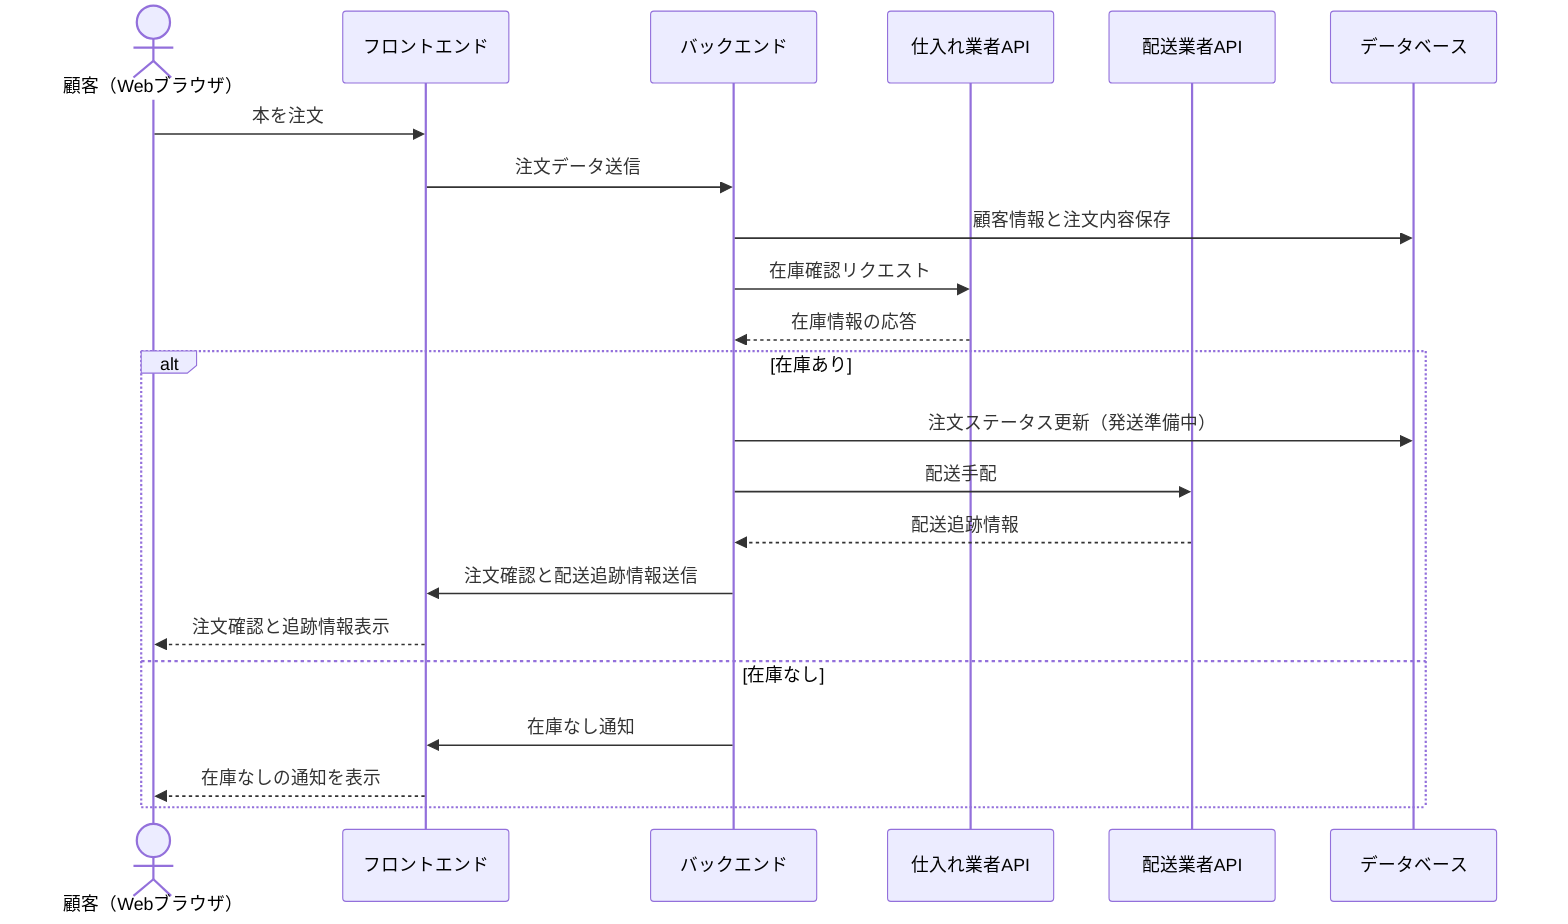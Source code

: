 sequenceDiagram
    actor Customer as 顧客（Webブラウザ）
    participant Frontend as フロントエンド
    participant Backend as バックエンド
    participant SupplierAPI as 仕入れ業者API
    participant DeliveryAPI as 配送業者API
    participant Database as データベース

    Customer ->> Frontend: 本を注文
    Frontend ->> Backend: 注文データ送信
    Backend ->> Database: 顧客情報と注文内容保存
    Backend ->> SupplierAPI: 在庫確認リクエスト
    SupplierAPI -->> Backend: 在庫情報の応答
    alt 在庫あり
        Backend ->> Database: 注文ステータス更新（発送準備中）
        Backend ->> DeliveryAPI: 配送手配
        DeliveryAPI -->> Backend: 配送追跡情報
        Backend ->> Frontend: 注文確認と配送追跡情報送信
        Frontend -->> Customer: 注文確認と追跡情報表示
    else 在庫なし
        Backend ->> Frontend: 在庫なし通知
        Frontend -->> Customer: 在庫なしの通知を表示
    end